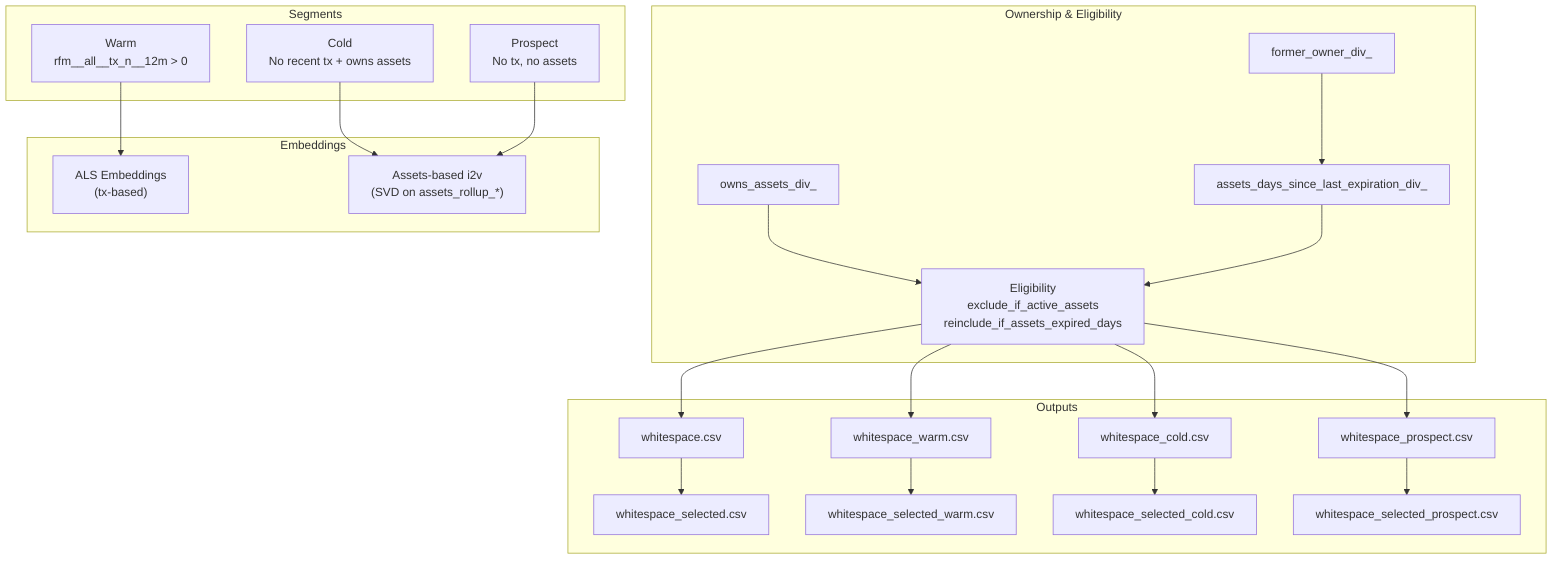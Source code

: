 %% Segments & Embeddings Overview

graph TB
  subgraph "Segments"
    Warm["Warm\nrfm__all__tx_n__12m > 0"]
    Cold["Cold\nNo recent tx + owns assets"]
    Prospect["Prospect\nNo tx, no assets"]
  end

  subgraph "Ownership & Eligibility"
    OwnsDiv["owns_assets_div_<division>"]
    Former["former_owner_div_<division>"]
    DaysExp["assets_days_since_last_expiration_div_<division>"]
    Policy["Eligibility\nexclude_if_active_assets\nreinclude_if_assets_expired_days"]
  end

  subgraph "Embeddings"
    ALS["ALS Embeddings\n(tx-based)"]
    I2V["Assets-based i2v\n(SVD on assets_rollup_*)"]
  end

  Warm --> ALS
  Cold --> I2V
  Prospect --> I2V

  OwnsDiv --> Policy
  Former --> DaysExp --> Policy

  subgraph "Outputs"
    WSAll["whitespace.csv"]
    WSWarm["whitespace_warm.csv"]
    WSC["whitespace_cold.csv"]
    WSP["whitespace_prospect.csv"]
    SelAll["whitespace_selected.csv"]
    SelW["whitespace_selected_warm.csv"]
    SelC["whitespace_selected_cold.csv"]
    SelP["whitespace_selected_prospect.csv"]
  end

  Policy --> WSAll
  Policy --> WSWarm
  Policy --> WSC
  Policy --> WSP
  WSAll --> SelAll
  WSWarm --> SelW
  WSC --> SelC
  WSP --> SelP